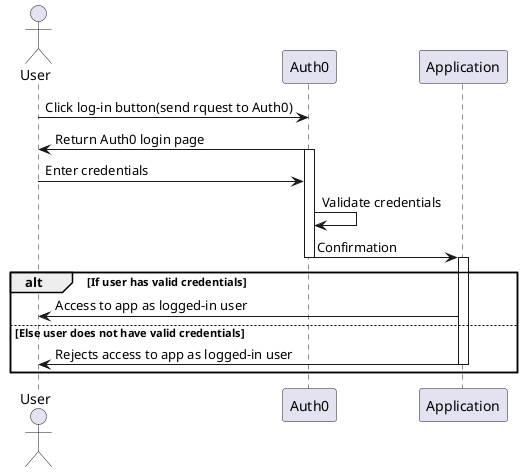@startuml SequenceDiagram Login
actor User
participant Auth0
participant Application
User -> Auth0 : Click log-in button(send rquest to Auth0)
Auth0 -> User : Return Auth0 login page
activate Auth0
User -> Auth0 : Enter credentials
Auth0 -> Auth0 : Validate credentials
Auth0 -> Application : Confirmation
deactivate Auth0
activate Application

alt If user has valid credentials

Application -> User : Access to app as logged-in user

else Else user does not have valid credentials

Application -> User : Rejects access to app as logged-in user 
deactivate Application
end
@enduml